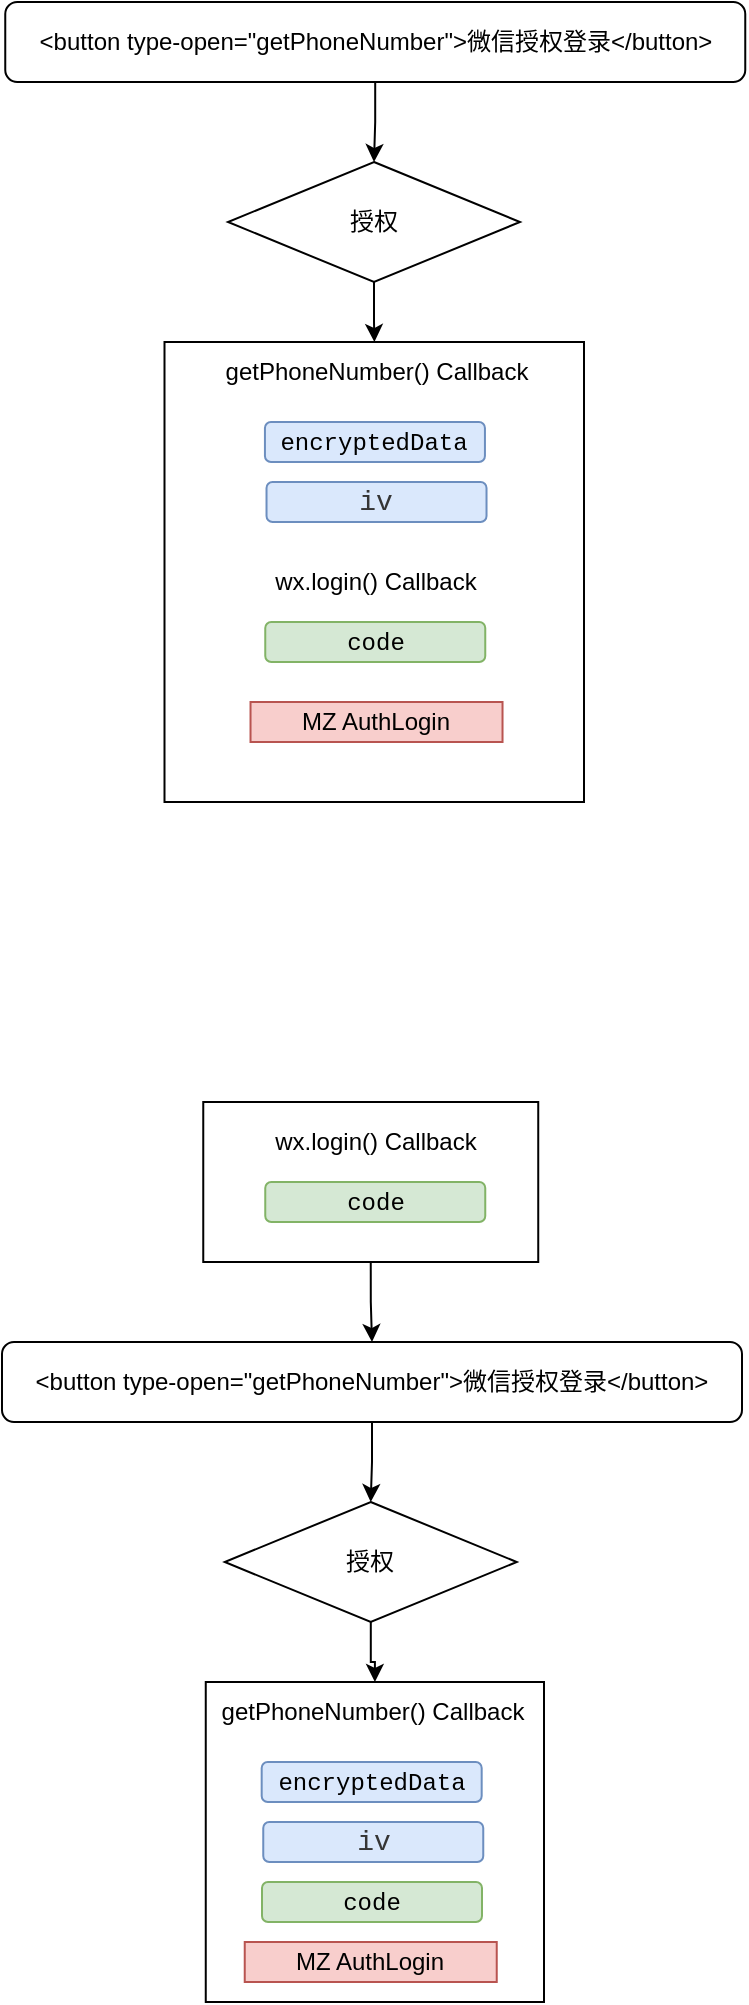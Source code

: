 <mxfile version="14.4.6" type="github">
  <diagram id="VpggGk5dfUWhx6BUxOfE" name="Page-1">
    <mxGraphModel dx="1317" dy="1129" grid="1" gridSize="10" guides="1" tooltips="1" connect="1" arrows="1" fold="1" page="1" pageScale="1" pageWidth="827" pageHeight="1169" math="0" shadow="0">
      <root>
        <mxCell id="0" />
        <mxCell id="1" parent="0" />
        <mxCell id="o7B6c4lgoA0pKyIvA7hH-2" style="edgeStyle=orthogonalEdgeStyle;rounded=0;orthogonalLoop=1;jettySize=auto;html=1;entryX=0.5;entryY=0;entryDx=0;entryDy=0;" parent="1" source="o7B6c4lgoA0pKyIvA7hH-1" target="o7B6c4lgoA0pKyIvA7hH-3" edge="1">
          <mxGeometry relative="1" as="geometry">
            <mxPoint x="415" y="150" as="targetPoint" />
          </mxGeometry>
        </mxCell>
        <mxCell id="o7B6c4lgoA0pKyIvA7hH-1" value="&amp;lt;button type-open=&quot;getPhoneNumber&quot;&amp;gt;微信授权登录&amp;lt;/button&amp;gt;" style="rounded=1;whiteSpace=wrap;html=1;" parent="1" vertex="1">
          <mxGeometry x="230.63" y="60" width="370" height="40" as="geometry" />
        </mxCell>
        <mxCell id="o7B6c4lgoA0pKyIvA7hH-7" style="edgeStyle=orthogonalEdgeStyle;rounded=0;orthogonalLoop=1;jettySize=auto;html=1;" parent="1" source="o7B6c4lgoA0pKyIvA7hH-3" target="o7B6c4lgoA0pKyIvA7hH-5" edge="1">
          <mxGeometry relative="1" as="geometry" />
        </mxCell>
        <mxCell id="o7B6c4lgoA0pKyIvA7hH-3" value="授权" style="rhombus;whiteSpace=wrap;html=1;" parent="1" vertex="1">
          <mxGeometry x="342" y="140" width="146" height="60" as="geometry" />
        </mxCell>
        <mxCell id="o7B6c4lgoA0pKyIvA7hH-5" value="" style="rounded=0;whiteSpace=wrap;html=1;" parent="1" vertex="1">
          <mxGeometry x="310.25" y="230" width="209.75" height="230" as="geometry" />
        </mxCell>
        <mxCell id="o7B6c4lgoA0pKyIvA7hH-8" value="getPhoneNumber() Callback" style="text;html=1;strokeColor=none;fillColor=none;align=center;verticalAlign=middle;whiteSpace=wrap;rounded=0;" parent="1" vertex="1">
          <mxGeometry x="333.76" y="240" width="165" height="10" as="geometry" />
        </mxCell>
        <mxCell id="o7B6c4lgoA0pKyIvA7hH-9" value="&lt;div style=&quot;font-family: &amp;#34;menlo&amp;#34; , &amp;#34;monaco&amp;#34; , &amp;#34;courier new&amp;#34; , monospace ; font-weight: normal ; font-size: 12px ; line-height: 18px&quot;&gt;&lt;div&gt;encryptedData&lt;/div&gt;&lt;/div&gt;" style="rounded=1;whiteSpace=wrap;html=1;fillColor=#dae8fc;strokeColor=#6c8ebf;" parent="1" vertex="1">
          <mxGeometry x="360.47" y="270" width="110" height="20" as="geometry" />
        </mxCell>
        <mxCell id="o7B6c4lgoA0pKyIvA7hH-10" value="&lt;div style=&quot;font-family: &amp;#34;menlo&amp;#34; , &amp;#34;monaco&amp;#34; , &amp;#34;courier new&amp;#34; , monospace ; font-weight: normal ; font-size: 12px ; line-height: 18px&quot;&gt;&lt;span style=&quot;color: rgb(53 , 53 , 53) ; font-family: , , &amp;#34;sf ui text&amp;#34; , &amp;#34;helvetica neue&amp;#34; , &amp;#34;pingfang sc&amp;#34; , &amp;#34;hiragino sans gb&amp;#34; , &amp;#34;microsoft yahei ui&amp;#34; , &amp;#34;microsoft yahei&amp;#34; , &amp;#34;arial&amp;#34; , sans-serif ; font-size: 14px ; text-align: left&quot;&gt;iv&lt;/span&gt;&lt;br&gt;&lt;/div&gt;" style="rounded=1;whiteSpace=wrap;html=1;fillColor=#dae8fc;strokeColor=#6c8ebf;" parent="1" vertex="1">
          <mxGeometry x="361.26" y="300" width="110" height="20" as="geometry" />
        </mxCell>
        <mxCell id="o7B6c4lgoA0pKyIvA7hH-13" value="wx.login() Callback" style="text;html=1;strokeColor=none;fillColor=none;align=center;verticalAlign=middle;whiteSpace=wrap;rounded=0;" parent="1" vertex="1">
          <mxGeometry x="353.26" y="340" width="126" height="20" as="geometry" />
        </mxCell>
        <mxCell id="o7B6c4lgoA0pKyIvA7hH-14" value="&lt;div style=&quot;font-family: &amp;#34;menlo&amp;#34; , &amp;#34;monaco&amp;#34; , &amp;#34;courier new&amp;#34; , monospace ; font-weight: normal ; font-size: 12px ; line-height: 18px&quot;&gt;&lt;div&gt;code&lt;/div&gt;&lt;/div&gt;" style="rounded=1;whiteSpace=wrap;html=1;fillColor=#d5e8d4;strokeColor=#82b366;" parent="1" vertex="1">
          <mxGeometry x="360.63" y="370" width="110" height="20" as="geometry" />
        </mxCell>
        <mxCell id="o7B6c4lgoA0pKyIvA7hH-17" value="MZ AuthLogin" style="text;html=1;strokeColor=#b85450;fillColor=#f8cecc;align=center;verticalAlign=middle;whiteSpace=wrap;rounded=0;" parent="1" vertex="1">
          <mxGeometry x="353.26" y="410" width="126" height="20" as="geometry" />
        </mxCell>
        <mxCell id="o7B6c4lgoA0pKyIvA7hH-39" style="edgeStyle=orthogonalEdgeStyle;rounded=0;orthogonalLoop=1;jettySize=auto;html=1;exitX=0.5;exitY=1;exitDx=0;exitDy=0;entryX=0.5;entryY=0;entryDx=0;entryDy=0;" parent="1" source="o7B6c4lgoA0pKyIvA7hH-25" target="o7B6c4lgoA0pKyIvA7hH-32" edge="1">
          <mxGeometry relative="1" as="geometry" />
        </mxCell>
        <mxCell id="o7B6c4lgoA0pKyIvA7hH-25" value="" style="rounded=0;whiteSpace=wrap;html=1;" parent="1" vertex="1">
          <mxGeometry x="329.63" y="610" width="167.49" height="80" as="geometry" />
        </mxCell>
        <mxCell id="o7B6c4lgoA0pKyIvA7hH-26" value="wx.login() Callback" style="text;html=1;strokeColor=none;fillColor=none;align=center;verticalAlign=middle;whiteSpace=wrap;rounded=0;" parent="1" vertex="1">
          <mxGeometry x="353.26" y="620" width="126" height="20" as="geometry" />
        </mxCell>
        <mxCell id="o7B6c4lgoA0pKyIvA7hH-27" value="&lt;div style=&quot;font-family: &amp;#34;menlo&amp;#34; , &amp;#34;monaco&amp;#34; , &amp;#34;courier new&amp;#34; , monospace ; font-weight: normal ; font-size: 12px ; line-height: 18px&quot;&gt;&lt;div&gt;code&lt;/div&gt;&lt;/div&gt;" style="rounded=1;whiteSpace=wrap;html=1;fillColor=#d5e8d4;strokeColor=#82b366;" parent="1" vertex="1">
          <mxGeometry x="360.63" y="650" width="110" height="20" as="geometry" />
        </mxCell>
        <mxCell id="o7B6c4lgoA0pKyIvA7hH-31" style="edgeStyle=orthogonalEdgeStyle;rounded=0;orthogonalLoop=1;jettySize=auto;html=1;entryX=0.5;entryY=0;entryDx=0;entryDy=0;" parent="1" source="o7B6c4lgoA0pKyIvA7hH-32" target="o7B6c4lgoA0pKyIvA7hH-34" edge="1">
          <mxGeometry relative="1" as="geometry">
            <mxPoint x="413.37" y="820" as="targetPoint" />
          </mxGeometry>
        </mxCell>
        <mxCell id="o7B6c4lgoA0pKyIvA7hH-32" value="&amp;lt;button type-open=&quot;getPhoneNumber&quot;&amp;gt;微信授权登录&amp;lt;/button&amp;gt;" style="rounded=1;whiteSpace=wrap;html=1;" parent="1" vertex="1">
          <mxGeometry x="229" y="730" width="370" height="40" as="geometry" />
        </mxCell>
        <mxCell id="o7B6c4lgoA0pKyIvA7hH-33" style="edgeStyle=orthogonalEdgeStyle;rounded=0;orthogonalLoop=1;jettySize=auto;html=1;" parent="1" source="o7B6c4lgoA0pKyIvA7hH-34" target="o7B6c4lgoA0pKyIvA7hH-35" edge="1">
          <mxGeometry relative="1" as="geometry" />
        </mxCell>
        <mxCell id="o7B6c4lgoA0pKyIvA7hH-34" value="授权" style="rhombus;whiteSpace=wrap;html=1;" parent="1" vertex="1">
          <mxGeometry x="340.37" y="810" width="146" height="60" as="geometry" />
        </mxCell>
        <mxCell id="o7B6c4lgoA0pKyIvA7hH-35" value="" style="rounded=0;whiteSpace=wrap;html=1;" parent="1" vertex="1">
          <mxGeometry x="330.88" y="900" width="169.12" height="160" as="geometry" />
        </mxCell>
        <mxCell id="o7B6c4lgoA0pKyIvA7hH-36" value="getPhoneNumber() Callback" style="text;html=1;strokeColor=none;fillColor=none;align=center;verticalAlign=middle;whiteSpace=wrap;rounded=0;" parent="1" vertex="1">
          <mxGeometry x="332.13" y="910" width="165" height="10" as="geometry" />
        </mxCell>
        <mxCell id="o7B6c4lgoA0pKyIvA7hH-37" value="&lt;div style=&quot;font-family: &amp;#34;menlo&amp;#34; , &amp;#34;monaco&amp;#34; , &amp;#34;courier new&amp;#34; , monospace ; font-weight: normal ; font-size: 12px ; line-height: 18px&quot;&gt;&lt;div&gt;encryptedData&lt;/div&gt;&lt;/div&gt;" style="rounded=1;whiteSpace=wrap;html=1;fillColor=#dae8fc;strokeColor=#6c8ebf;" parent="1" vertex="1">
          <mxGeometry x="358.84" y="940" width="110" height="20" as="geometry" />
        </mxCell>
        <mxCell id="o7B6c4lgoA0pKyIvA7hH-38" value="&lt;div style=&quot;font-family: &amp;#34;menlo&amp;#34; , &amp;#34;monaco&amp;#34; , &amp;#34;courier new&amp;#34; , monospace ; font-weight: normal ; font-size: 12px ; line-height: 18px&quot;&gt;&lt;span style=&quot;color: rgb(53 , 53 , 53) ; font-family: , , &amp;#34;sf ui text&amp;#34; , &amp;#34;helvetica neue&amp;#34; , &amp;#34;pingfang sc&amp;#34; , &amp;#34;hiragino sans gb&amp;#34; , &amp;#34;microsoft yahei ui&amp;#34; , &amp;#34;microsoft yahei&amp;#34; , &amp;#34;arial&amp;#34; , sans-serif ; font-size: 14px ; text-align: left&quot;&gt;iv&lt;/span&gt;&lt;br&gt;&lt;/div&gt;" style="rounded=1;whiteSpace=wrap;html=1;fillColor=#dae8fc;strokeColor=#6c8ebf;" parent="1" vertex="1">
          <mxGeometry x="359.63" y="970" width="110" height="20" as="geometry" />
        </mxCell>
        <mxCell id="o7B6c4lgoA0pKyIvA7hH-40" value="MZ AuthLogin" style="text;html=1;strokeColor=#b85450;fillColor=#f8cecc;align=center;verticalAlign=middle;whiteSpace=wrap;rounded=0;" parent="1" vertex="1">
          <mxGeometry x="350.37" y="1030" width="126" height="20" as="geometry" />
        </mxCell>
        <mxCell id="o7B6c4lgoA0pKyIvA7hH-41" value="&lt;div style=&quot;font-family: &amp;#34;menlo&amp;#34; , &amp;#34;monaco&amp;#34; , &amp;#34;courier new&amp;#34; , monospace ; font-weight: normal ; font-size: 12px ; line-height: 18px&quot;&gt;&lt;div&gt;code&lt;/div&gt;&lt;/div&gt;" style="rounded=1;whiteSpace=wrap;html=1;fillColor=#d5e8d4;strokeColor=#82b366;" parent="1" vertex="1">
          <mxGeometry x="359" y="1000" width="110" height="20" as="geometry" />
        </mxCell>
      </root>
    </mxGraphModel>
  </diagram>
</mxfile>
